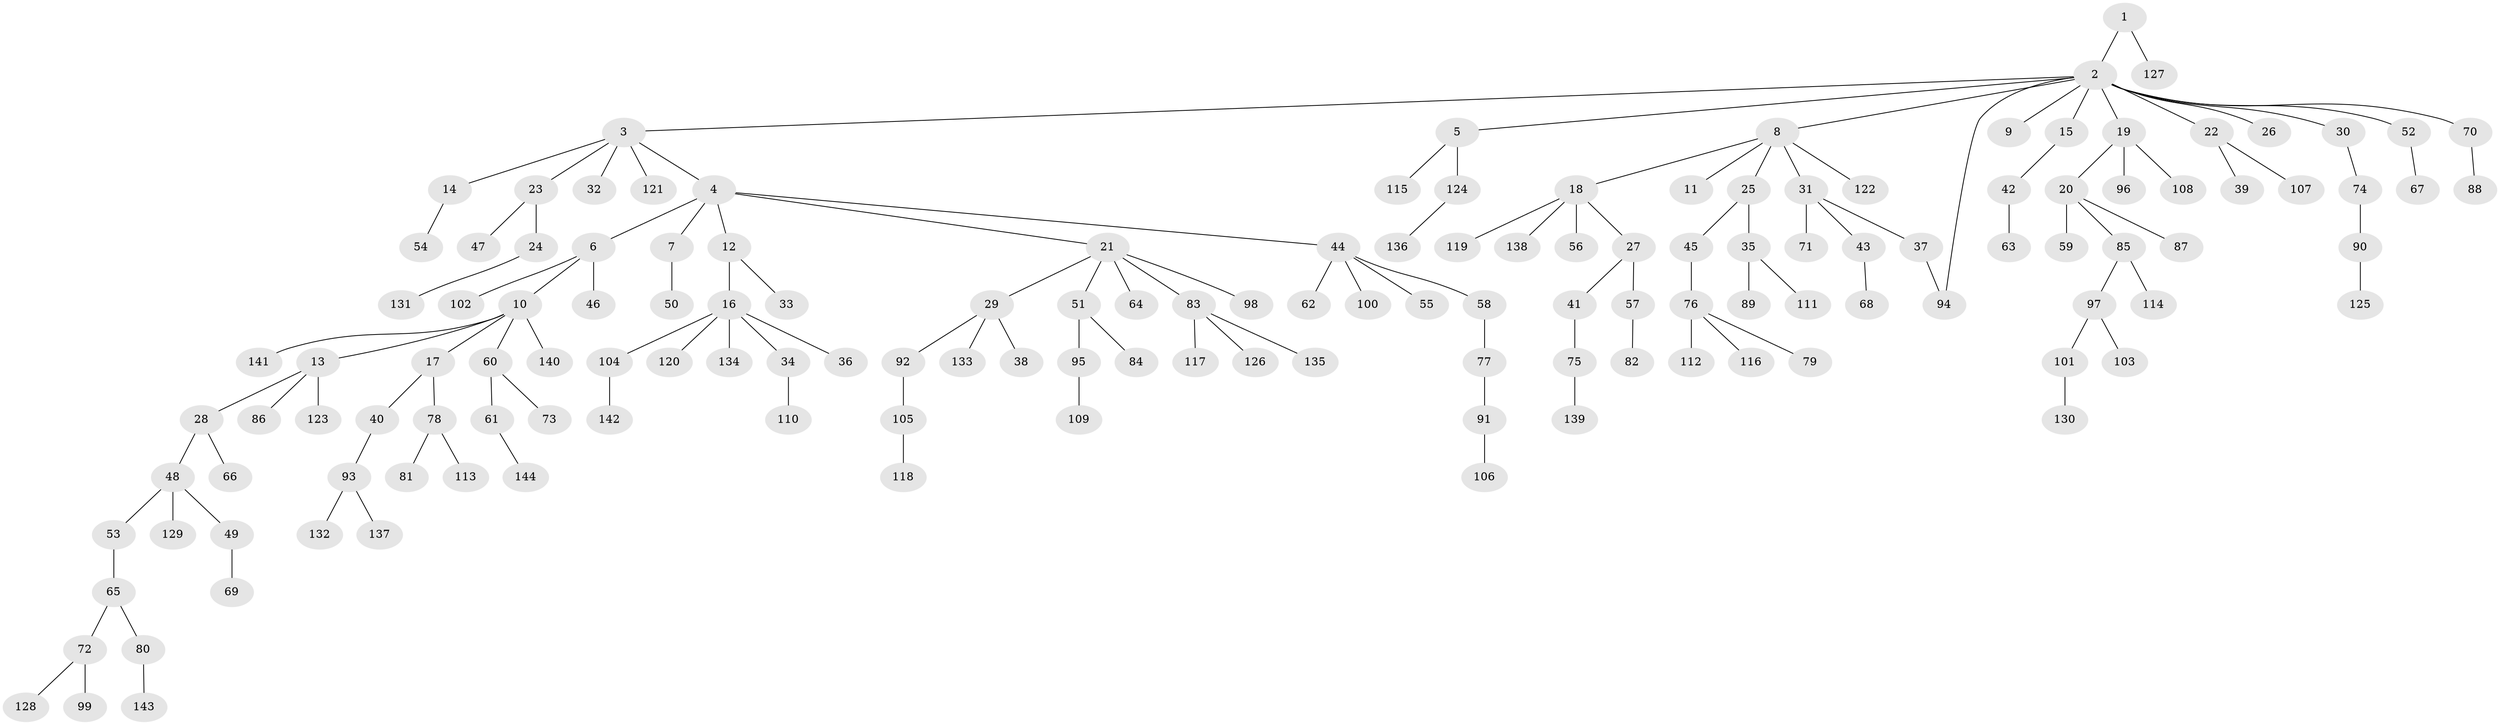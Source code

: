 // coarse degree distribution, {13: 0.009433962264150943, 5: 0.02830188679245283, 8: 0.009433962264150943, 2: 0.19811320754716982, 9: 0.009433962264150943, 1: 0.5754716981132075, 7: 0.018867924528301886, 3: 0.1320754716981132, 4: 0.018867924528301886}
// Generated by graph-tools (version 1.1) at 2025/51/02/27/25 19:51:37]
// undirected, 144 vertices, 144 edges
graph export_dot {
graph [start="1"]
  node [color=gray90,style=filled];
  1;
  2;
  3;
  4;
  5;
  6;
  7;
  8;
  9;
  10;
  11;
  12;
  13;
  14;
  15;
  16;
  17;
  18;
  19;
  20;
  21;
  22;
  23;
  24;
  25;
  26;
  27;
  28;
  29;
  30;
  31;
  32;
  33;
  34;
  35;
  36;
  37;
  38;
  39;
  40;
  41;
  42;
  43;
  44;
  45;
  46;
  47;
  48;
  49;
  50;
  51;
  52;
  53;
  54;
  55;
  56;
  57;
  58;
  59;
  60;
  61;
  62;
  63;
  64;
  65;
  66;
  67;
  68;
  69;
  70;
  71;
  72;
  73;
  74;
  75;
  76;
  77;
  78;
  79;
  80;
  81;
  82;
  83;
  84;
  85;
  86;
  87;
  88;
  89;
  90;
  91;
  92;
  93;
  94;
  95;
  96;
  97;
  98;
  99;
  100;
  101;
  102;
  103;
  104;
  105;
  106;
  107;
  108;
  109;
  110;
  111;
  112;
  113;
  114;
  115;
  116;
  117;
  118;
  119;
  120;
  121;
  122;
  123;
  124;
  125;
  126;
  127;
  128;
  129;
  130;
  131;
  132;
  133;
  134;
  135;
  136;
  137;
  138;
  139;
  140;
  141;
  142;
  143;
  144;
  1 -- 2;
  1 -- 127;
  2 -- 3;
  2 -- 5;
  2 -- 8;
  2 -- 9;
  2 -- 15;
  2 -- 19;
  2 -- 22;
  2 -- 26;
  2 -- 30;
  2 -- 52;
  2 -- 70;
  2 -- 94;
  3 -- 4;
  3 -- 14;
  3 -- 23;
  3 -- 32;
  3 -- 121;
  4 -- 6;
  4 -- 7;
  4 -- 12;
  4 -- 21;
  4 -- 44;
  5 -- 115;
  5 -- 124;
  6 -- 10;
  6 -- 46;
  6 -- 102;
  7 -- 50;
  8 -- 11;
  8 -- 18;
  8 -- 25;
  8 -- 31;
  8 -- 122;
  10 -- 13;
  10 -- 17;
  10 -- 60;
  10 -- 140;
  10 -- 141;
  12 -- 16;
  12 -- 33;
  13 -- 28;
  13 -- 86;
  13 -- 123;
  14 -- 54;
  15 -- 42;
  16 -- 34;
  16 -- 36;
  16 -- 104;
  16 -- 120;
  16 -- 134;
  17 -- 40;
  17 -- 78;
  18 -- 27;
  18 -- 56;
  18 -- 119;
  18 -- 138;
  19 -- 20;
  19 -- 96;
  19 -- 108;
  20 -- 59;
  20 -- 85;
  20 -- 87;
  21 -- 29;
  21 -- 51;
  21 -- 64;
  21 -- 83;
  21 -- 98;
  22 -- 39;
  22 -- 107;
  23 -- 24;
  23 -- 47;
  24 -- 131;
  25 -- 35;
  25 -- 45;
  27 -- 41;
  27 -- 57;
  28 -- 48;
  28 -- 66;
  29 -- 38;
  29 -- 92;
  29 -- 133;
  30 -- 74;
  31 -- 37;
  31 -- 43;
  31 -- 71;
  34 -- 110;
  35 -- 89;
  35 -- 111;
  37 -- 94;
  40 -- 93;
  41 -- 75;
  42 -- 63;
  43 -- 68;
  44 -- 55;
  44 -- 58;
  44 -- 62;
  44 -- 100;
  45 -- 76;
  48 -- 49;
  48 -- 53;
  48 -- 129;
  49 -- 69;
  51 -- 84;
  51 -- 95;
  52 -- 67;
  53 -- 65;
  57 -- 82;
  58 -- 77;
  60 -- 61;
  60 -- 73;
  61 -- 144;
  65 -- 72;
  65 -- 80;
  70 -- 88;
  72 -- 99;
  72 -- 128;
  74 -- 90;
  75 -- 139;
  76 -- 79;
  76 -- 112;
  76 -- 116;
  77 -- 91;
  78 -- 81;
  78 -- 113;
  80 -- 143;
  83 -- 117;
  83 -- 126;
  83 -- 135;
  85 -- 97;
  85 -- 114;
  90 -- 125;
  91 -- 106;
  92 -- 105;
  93 -- 132;
  93 -- 137;
  95 -- 109;
  97 -- 101;
  97 -- 103;
  101 -- 130;
  104 -- 142;
  105 -- 118;
  124 -- 136;
}
